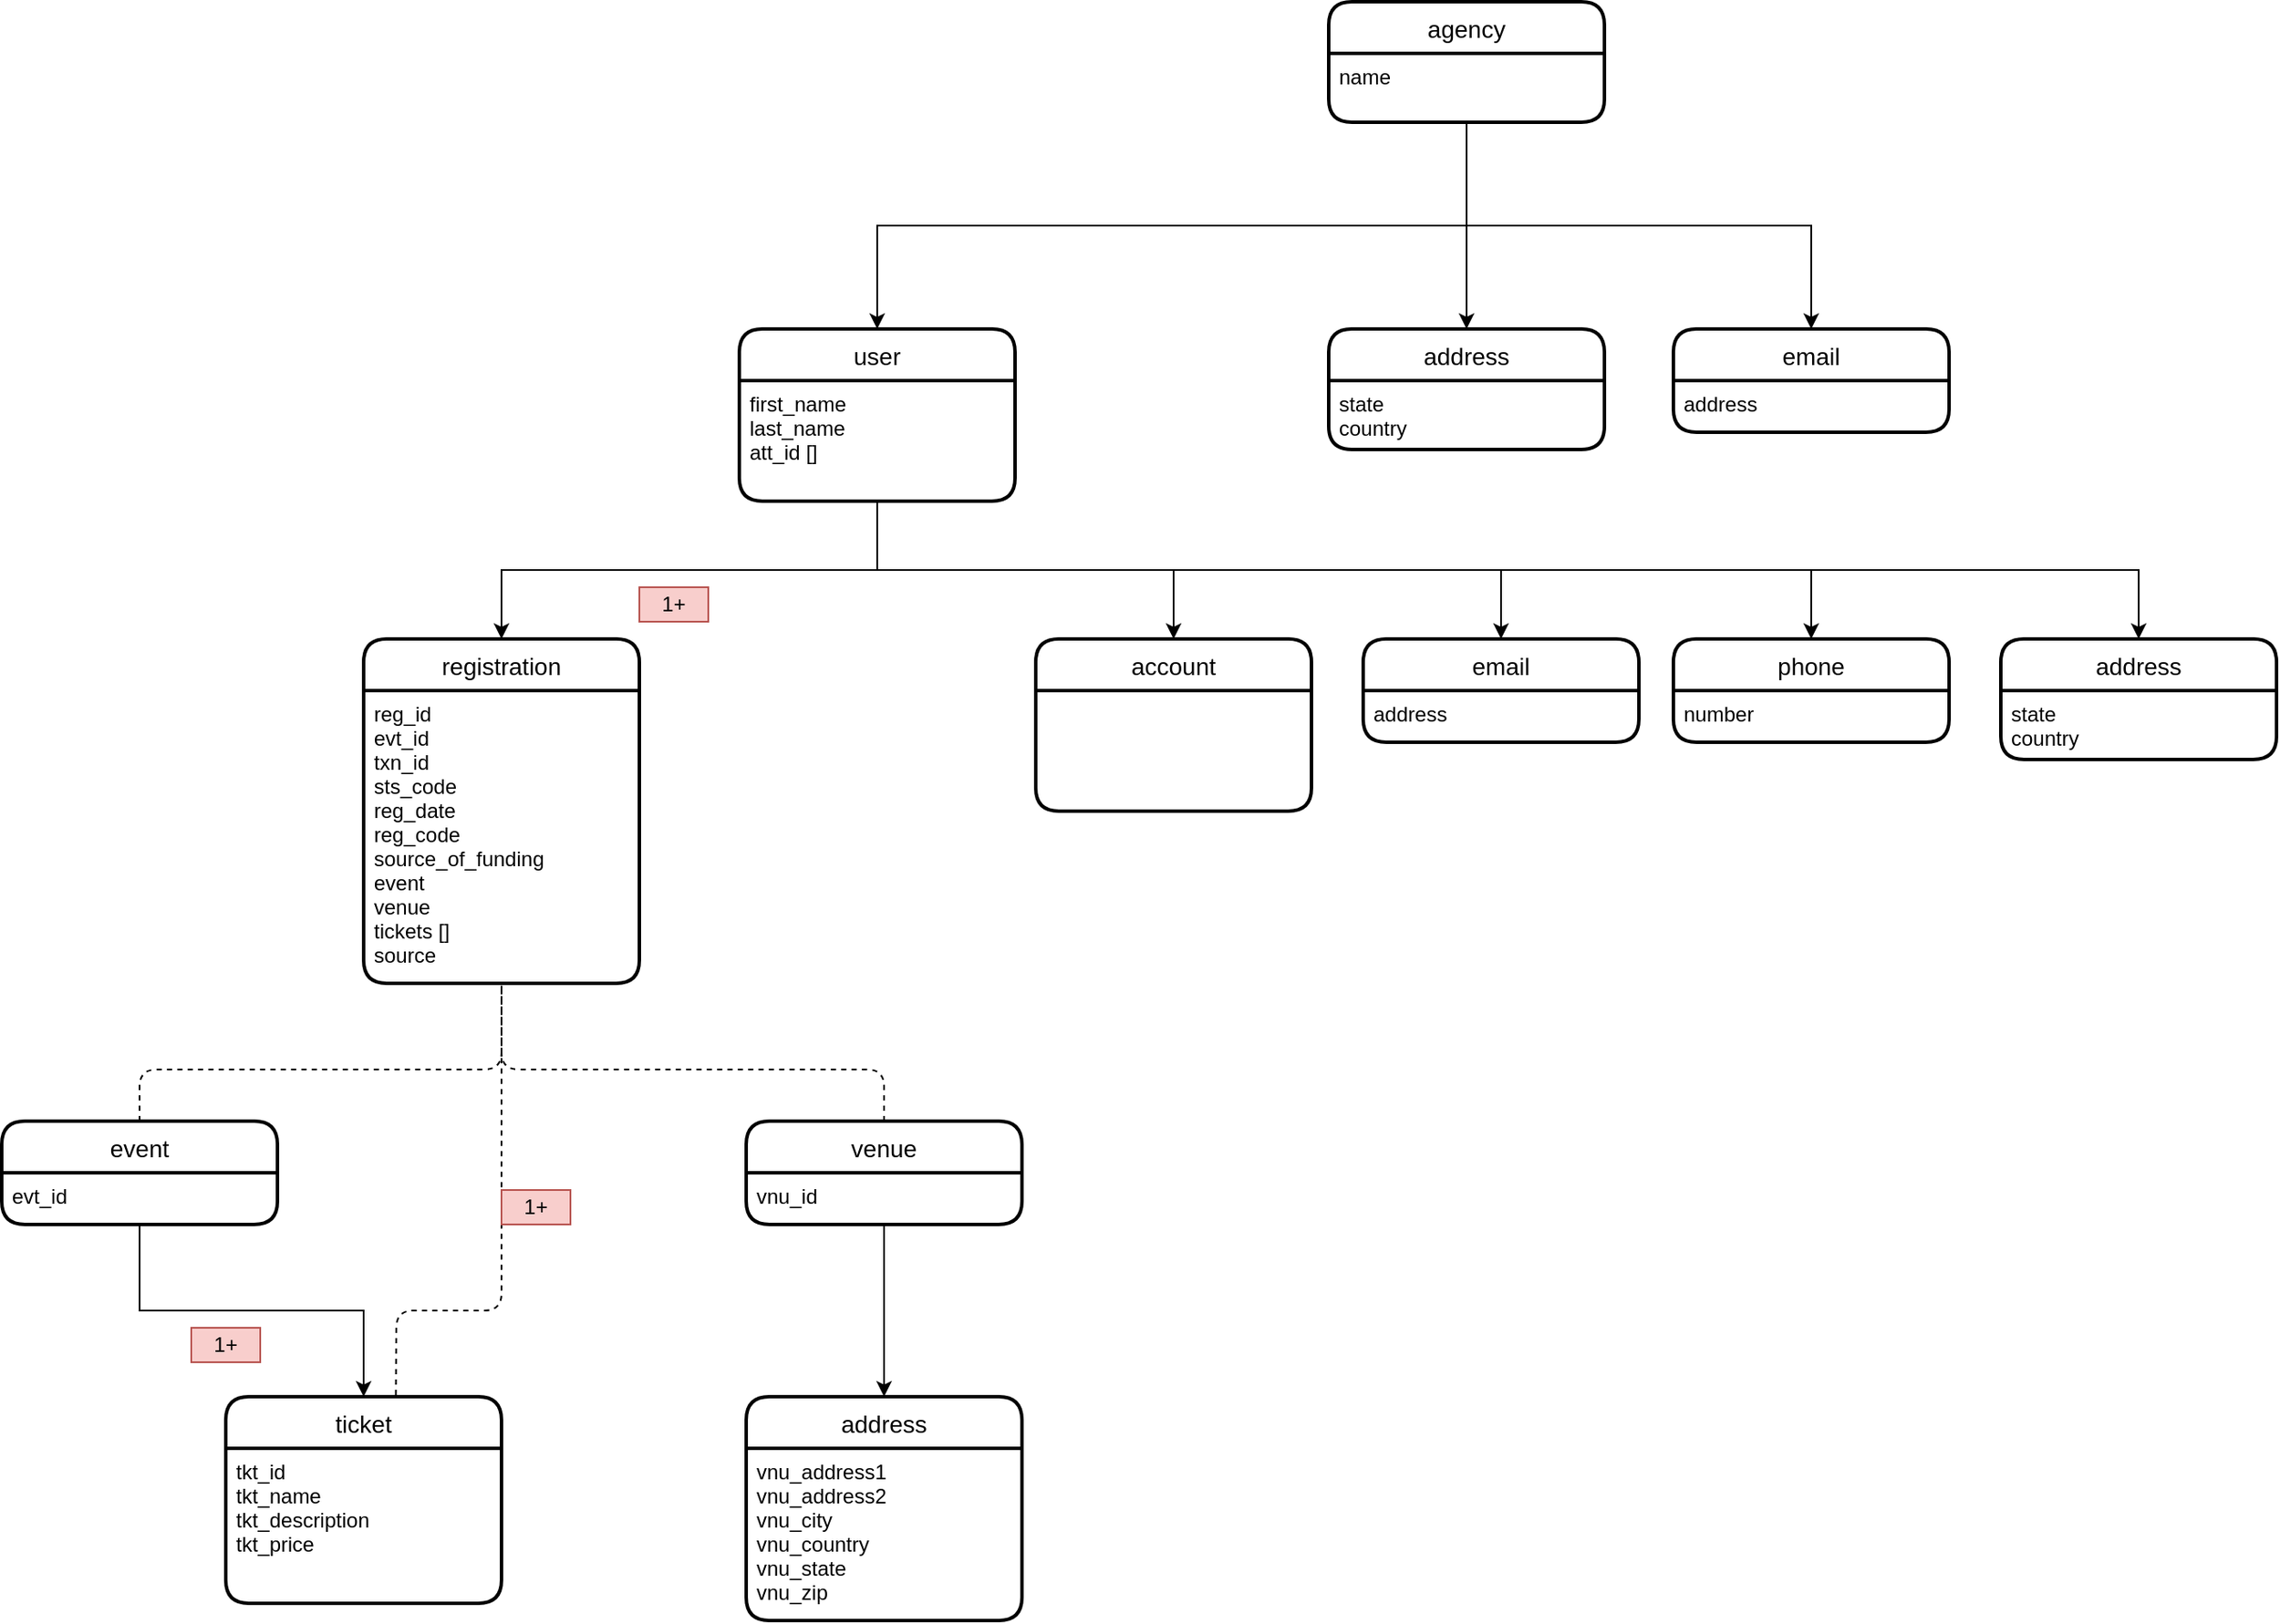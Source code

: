<mxfile version="14.7.10" type="github">
  <diagram id="EvHXQJJqCrKLjhet5S01" name="registration-relationships">
    <mxGraphModel dx="2580" dy="3177" grid="1" gridSize="10" guides="1" tooltips="1" connect="1" arrows="1" fold="1" page="1" pageScale="1" pageWidth="850" pageHeight="1100" math="0" shadow="0">
      <root>
        <mxCell id="SMGeGTdycMmYEW14vPJl-0" />
        <mxCell id="SMGeGTdycMmYEW14vPJl-1" parent="SMGeGTdycMmYEW14vPJl-0" />
        <mxCell id="SMGeGTdycMmYEW14vPJl-21" value="address" style="swimlane;childLayout=stackLayout;horizontal=1;startSize=30;horizontalStack=0;rounded=1;fontSize=14;fontStyle=0;strokeWidth=2;resizeParent=0;resizeLast=1;shadow=0;dashed=0;align=center;" parent="SMGeGTdycMmYEW14vPJl-1" vertex="1">
          <mxGeometry x="710" y="-960" width="160" height="70" as="geometry" />
        </mxCell>
        <mxCell id="SMGeGTdycMmYEW14vPJl-22" value="state&#xa;country" style="align=left;strokeColor=none;fillColor=none;spacingLeft=4;fontSize=12;verticalAlign=top;resizable=0;rotatable=0;part=1;" parent="SMGeGTdycMmYEW14vPJl-21" vertex="1">
          <mxGeometry y="30" width="160" height="40" as="geometry" />
        </mxCell>
        <mxCell id="SMGeGTdycMmYEW14vPJl-35" value="ticket" style="swimlane;childLayout=stackLayout;horizontal=1;startSize=30;horizontalStack=0;rounded=1;fontSize=14;fontStyle=0;strokeWidth=2;resizeParent=0;resizeLast=1;shadow=0;dashed=0;align=center;" parent="SMGeGTdycMmYEW14vPJl-1" vertex="1">
          <mxGeometry x="-320" y="-520" width="160" height="120" as="geometry" />
        </mxCell>
        <mxCell id="SMGeGTdycMmYEW14vPJl-36" value="tkt_id&#xa;tkt_name&#xa;tkt_description&#xa;tkt_price" style="align=left;strokeColor=none;fillColor=none;spacingLeft=4;fontSize=12;verticalAlign=top;resizable=0;rotatable=0;part=1;" parent="SMGeGTdycMmYEW14vPJl-35" vertex="1">
          <mxGeometry y="30" width="160" height="90" as="geometry" />
        </mxCell>
        <mxCell id="bLG7PkWCVonhuWkVDUr7-0" value="agency" style="swimlane;childLayout=stackLayout;horizontal=1;startSize=30;horizontalStack=0;rounded=1;fontSize=14;fontStyle=0;strokeWidth=2;resizeParent=0;resizeLast=1;shadow=0;dashed=0;align=center;" vertex="1" parent="SMGeGTdycMmYEW14vPJl-1">
          <mxGeometry x="320" y="-1330" width="160" height="70" as="geometry" />
        </mxCell>
        <mxCell id="bLG7PkWCVonhuWkVDUr7-1" value="name" style="align=left;strokeColor=none;fillColor=none;spacingLeft=4;fontSize=12;verticalAlign=top;resizable=0;rotatable=0;part=1;" vertex="1" parent="bLG7PkWCVonhuWkVDUr7-0">
          <mxGeometry y="30" width="160" height="40" as="geometry" />
        </mxCell>
        <mxCell id="bLG7PkWCVonhuWkVDUr7-2" value="email" style="swimlane;childLayout=stackLayout;horizontal=1;startSize=30;horizontalStack=0;rounded=1;fontSize=14;fontStyle=0;strokeWidth=2;resizeParent=0;resizeLast=1;shadow=0;dashed=0;align=center;" vertex="1" parent="SMGeGTdycMmYEW14vPJl-1">
          <mxGeometry x="520" y="-1140" width="160" height="60" as="geometry" />
        </mxCell>
        <mxCell id="bLG7PkWCVonhuWkVDUr7-3" value="address" style="align=left;strokeColor=none;fillColor=none;spacingLeft=4;fontSize=12;verticalAlign=top;resizable=0;rotatable=0;part=1;" vertex="1" parent="bLG7PkWCVonhuWkVDUr7-2">
          <mxGeometry y="30" width="160" height="30" as="geometry" />
        </mxCell>
        <mxCell id="bLG7PkWCVonhuWkVDUr7-7" value="address" style="swimlane;childLayout=stackLayout;horizontal=1;startSize=30;horizontalStack=0;rounded=1;fontSize=14;fontStyle=0;strokeWidth=2;resizeParent=0;resizeLast=1;shadow=0;dashed=0;align=center;" vertex="1" parent="SMGeGTdycMmYEW14vPJl-1">
          <mxGeometry x="320" y="-1140" width="160" height="70" as="geometry" />
        </mxCell>
        <mxCell id="bLG7PkWCVonhuWkVDUr7-8" value="state&#xa;country" style="align=left;strokeColor=none;fillColor=none;spacingLeft=4;fontSize=12;verticalAlign=top;resizable=0;rotatable=0;part=1;" vertex="1" parent="bLG7PkWCVonhuWkVDUr7-7">
          <mxGeometry y="30" width="160" height="40" as="geometry" />
        </mxCell>
        <mxCell id="bLG7PkWCVonhuWkVDUr7-9" style="edgeStyle=orthogonalEdgeStyle;rounded=0;orthogonalLoop=1;jettySize=auto;html=1;exitX=0.5;exitY=1;exitDx=0;exitDy=0;" edge="1" parent="SMGeGTdycMmYEW14vPJl-1" source="bLG7PkWCVonhuWkVDUr7-1" target="bLG7PkWCVonhuWkVDUr7-7">
          <mxGeometry relative="1" as="geometry" />
        </mxCell>
        <mxCell id="bLG7PkWCVonhuWkVDUr7-10" style="edgeStyle=orthogonalEdgeStyle;rounded=0;orthogonalLoop=1;jettySize=auto;html=1;exitX=0.5;exitY=1;exitDx=0;exitDy=0;" edge="1" parent="SMGeGTdycMmYEW14vPJl-1" source="bLG7PkWCVonhuWkVDUr7-1" target="bLG7PkWCVonhuWkVDUr7-2">
          <mxGeometry relative="1" as="geometry" />
        </mxCell>
        <mxCell id="bLG7PkWCVonhuWkVDUr7-11" value="user" style="swimlane;childLayout=stackLayout;horizontal=1;startSize=30;horizontalStack=0;rounded=1;fontSize=14;fontStyle=0;strokeWidth=2;resizeParent=0;resizeLast=1;shadow=0;dashed=0;align=center;" vertex="1" parent="SMGeGTdycMmYEW14vPJl-1">
          <mxGeometry x="-22" y="-1140" width="160" height="100" as="geometry" />
        </mxCell>
        <mxCell id="bLG7PkWCVonhuWkVDUr7-12" value="first_name&#xa;last_name&#xa;att_id []" style="align=left;strokeColor=none;fillColor=none;spacingLeft=4;fontSize=12;verticalAlign=top;resizable=0;rotatable=0;part=1;" vertex="1" parent="bLG7PkWCVonhuWkVDUr7-11">
          <mxGeometry y="30" width="160" height="70" as="geometry" />
        </mxCell>
        <mxCell id="bLG7PkWCVonhuWkVDUr7-13" style="edgeStyle=orthogonalEdgeStyle;rounded=0;orthogonalLoop=1;jettySize=auto;html=1;exitX=0.5;exitY=1;exitDx=0;exitDy=0;entryX=0.5;entryY=0;entryDx=0;entryDy=0;" edge="1" parent="SMGeGTdycMmYEW14vPJl-1" source="bLG7PkWCVonhuWkVDUr7-1" target="bLG7PkWCVonhuWkVDUr7-11">
          <mxGeometry relative="1" as="geometry" />
        </mxCell>
        <mxCell id="bLG7PkWCVonhuWkVDUr7-14" value="account" style="swimlane;childLayout=stackLayout;horizontal=1;startSize=30;horizontalStack=0;rounded=1;fontSize=14;fontStyle=0;strokeWidth=2;resizeParent=0;resizeLast=1;shadow=0;dashed=0;align=center;" vertex="1" parent="SMGeGTdycMmYEW14vPJl-1">
          <mxGeometry x="150" y="-960" width="160" height="100" as="geometry" />
        </mxCell>
        <mxCell id="bLG7PkWCVonhuWkVDUr7-15" style="edgeStyle=orthogonalEdgeStyle;rounded=0;orthogonalLoop=1;jettySize=auto;html=1;exitX=0.5;exitY=1;exitDx=0;exitDy=0;" edge="1" parent="SMGeGTdycMmYEW14vPJl-1" source="bLG7PkWCVonhuWkVDUr7-12" target="bLG7PkWCVonhuWkVDUr7-14">
          <mxGeometry relative="1" as="geometry" />
        </mxCell>
        <mxCell id="bLG7PkWCVonhuWkVDUr7-16" value="email" style="swimlane;childLayout=stackLayout;horizontal=1;startSize=30;horizontalStack=0;rounded=1;fontSize=14;fontStyle=0;strokeWidth=2;resizeParent=0;resizeLast=1;shadow=0;dashed=0;align=center;" vertex="1" parent="SMGeGTdycMmYEW14vPJl-1">
          <mxGeometry x="340" y="-960" width="160" height="60" as="geometry" />
        </mxCell>
        <mxCell id="bLG7PkWCVonhuWkVDUr7-17" value="address" style="align=left;strokeColor=none;fillColor=none;spacingLeft=4;fontSize=12;verticalAlign=top;resizable=0;rotatable=0;part=1;" vertex="1" parent="bLG7PkWCVonhuWkVDUr7-16">
          <mxGeometry y="30" width="160" height="30" as="geometry" />
        </mxCell>
        <mxCell id="bLG7PkWCVonhuWkVDUr7-18" style="edgeStyle=orthogonalEdgeStyle;rounded=0;orthogonalLoop=1;jettySize=auto;html=1;exitX=0.5;exitY=1;exitDx=0;exitDy=0;entryX=0.5;entryY=0;entryDx=0;entryDy=0;" edge="1" parent="SMGeGTdycMmYEW14vPJl-1" source="bLG7PkWCVonhuWkVDUr7-12" target="bLG7PkWCVonhuWkVDUr7-16">
          <mxGeometry relative="1" as="geometry" />
        </mxCell>
        <mxCell id="bLG7PkWCVonhuWkVDUr7-19" value="phone" style="swimlane;childLayout=stackLayout;horizontal=1;startSize=30;horizontalStack=0;rounded=1;fontSize=14;fontStyle=0;strokeWidth=2;resizeParent=0;resizeLast=1;shadow=0;dashed=0;align=center;" vertex="1" parent="SMGeGTdycMmYEW14vPJl-1">
          <mxGeometry x="520" y="-960" width="160" height="60" as="geometry" />
        </mxCell>
        <mxCell id="bLG7PkWCVonhuWkVDUr7-20" value="number" style="align=left;strokeColor=none;fillColor=none;spacingLeft=4;fontSize=12;verticalAlign=top;resizable=0;rotatable=0;part=1;" vertex="1" parent="bLG7PkWCVonhuWkVDUr7-19">
          <mxGeometry y="30" width="160" height="30" as="geometry" />
        </mxCell>
        <mxCell id="bLG7PkWCVonhuWkVDUr7-21" style="edgeStyle=orthogonalEdgeStyle;rounded=0;orthogonalLoop=1;jettySize=auto;html=1;exitX=0.5;exitY=1;exitDx=0;exitDy=0;entryX=0.5;entryY=0;entryDx=0;entryDy=0;" edge="1" parent="SMGeGTdycMmYEW14vPJl-1" source="bLG7PkWCVonhuWkVDUr7-12" target="bLG7PkWCVonhuWkVDUr7-19">
          <mxGeometry relative="1" as="geometry" />
        </mxCell>
        <mxCell id="bLG7PkWCVonhuWkVDUr7-22" value="registration" style="swimlane;childLayout=stackLayout;horizontal=1;startSize=30;horizontalStack=0;rounded=1;fontSize=14;fontStyle=0;strokeWidth=2;resizeParent=0;resizeLast=1;shadow=0;dashed=0;align=center;" vertex="1" parent="SMGeGTdycMmYEW14vPJl-1">
          <mxGeometry x="-240" y="-960" width="160" height="200" as="geometry" />
        </mxCell>
        <mxCell id="bLG7PkWCVonhuWkVDUr7-23" value="reg_id&#xa;evt_id&#xa;txn_id&#xa;sts_code&#xa;reg_date&#xa;reg_code&#xa;source_of_funding&#xa;event&#xa;venue&#xa;tickets []&#xa;source" style="align=left;strokeColor=none;fillColor=none;spacingLeft=4;fontSize=12;verticalAlign=top;resizable=0;rotatable=0;part=1;" vertex="1" parent="bLG7PkWCVonhuWkVDUr7-22">
          <mxGeometry y="30" width="160" height="170" as="geometry" />
        </mxCell>
        <mxCell id="bLG7PkWCVonhuWkVDUr7-24" style="edgeStyle=orthogonalEdgeStyle;rounded=0;orthogonalLoop=1;jettySize=auto;html=1;exitX=0.5;exitY=1;exitDx=0;exitDy=0;" edge="1" parent="SMGeGTdycMmYEW14vPJl-1" source="bLG7PkWCVonhuWkVDUr7-12" target="bLG7PkWCVonhuWkVDUr7-22">
          <mxGeometry relative="1" as="geometry" />
        </mxCell>
        <mxCell id="bLG7PkWCVonhuWkVDUr7-25" value="venue" style="swimlane;childLayout=stackLayout;horizontal=1;startSize=30;horizontalStack=0;rounded=1;fontSize=14;fontStyle=0;strokeWidth=2;resizeParent=0;resizeLast=1;shadow=0;dashed=0;align=center;" vertex="1" parent="SMGeGTdycMmYEW14vPJl-1">
          <mxGeometry x="-18" y="-680" width="160" height="60" as="geometry" />
        </mxCell>
        <mxCell id="bLG7PkWCVonhuWkVDUr7-26" value="vnu_id" style="align=left;strokeColor=none;fillColor=none;spacingLeft=4;fontSize=12;verticalAlign=top;resizable=0;rotatable=0;part=1;" vertex="1" parent="bLG7PkWCVonhuWkVDUr7-25">
          <mxGeometry y="30" width="160" height="30" as="geometry" />
        </mxCell>
        <mxCell id="bLG7PkWCVonhuWkVDUr7-28" value="event" style="swimlane;childLayout=stackLayout;horizontal=1;startSize=30;horizontalStack=0;rounded=1;fontSize=14;fontStyle=0;strokeWidth=2;resizeParent=0;resizeLast=1;shadow=0;dashed=0;align=center;" vertex="1" parent="SMGeGTdycMmYEW14vPJl-1">
          <mxGeometry x="-450" y="-680" width="160" height="60" as="geometry" />
        </mxCell>
        <mxCell id="bLG7PkWCVonhuWkVDUr7-29" value="evt_id" style="align=left;strokeColor=none;fillColor=none;spacingLeft=4;fontSize=12;verticalAlign=top;resizable=0;rotatable=0;part=1;" vertex="1" parent="bLG7PkWCVonhuWkVDUr7-28">
          <mxGeometry y="30" width="160" height="30" as="geometry" />
        </mxCell>
        <mxCell id="bLG7PkWCVonhuWkVDUr7-31" value="address" style="swimlane;childLayout=stackLayout;horizontal=1;startSize=30;horizontalStack=0;rounded=1;fontSize=14;fontStyle=0;strokeWidth=2;resizeParent=0;resizeLast=1;shadow=0;dashed=0;align=center;" vertex="1" parent="SMGeGTdycMmYEW14vPJl-1">
          <mxGeometry x="-18" y="-520" width="160" height="130" as="geometry" />
        </mxCell>
        <mxCell id="bLG7PkWCVonhuWkVDUr7-32" value="vnu_address1&#xa;vnu_address2&#xa;vnu_city&#xa;vnu_country&#xa;vnu_state&#xa;vnu_zip" style="align=left;strokeColor=none;fillColor=none;spacingLeft=4;fontSize=12;verticalAlign=top;resizable=0;rotatable=0;part=1;" vertex="1" parent="bLG7PkWCVonhuWkVDUr7-31">
          <mxGeometry y="30" width="160" height="100" as="geometry" />
        </mxCell>
        <mxCell id="bLG7PkWCVonhuWkVDUr7-34" style="edgeStyle=orthogonalEdgeStyle;rounded=0;orthogonalLoop=1;jettySize=auto;html=1;exitX=0.5;exitY=1;exitDx=0;exitDy=0;entryX=0.5;entryY=0;entryDx=0;entryDy=0;" edge="1" parent="SMGeGTdycMmYEW14vPJl-1" source="bLG7PkWCVonhuWkVDUr7-26" target="bLG7PkWCVonhuWkVDUr7-31">
          <mxGeometry relative="1" as="geometry" />
        </mxCell>
        <mxCell id="bLG7PkWCVonhuWkVDUr7-37" value="" style="endArrow=none;dashed=1;html=1;entryX=0.5;entryY=1;entryDx=0;entryDy=0;exitX=0.5;exitY=0;exitDx=0;exitDy=0;" edge="1" parent="SMGeGTdycMmYEW14vPJl-1" source="bLG7PkWCVonhuWkVDUr7-25" target="bLG7PkWCVonhuWkVDUr7-23">
          <mxGeometry width="50" height="50" relative="1" as="geometry">
            <mxPoint x="140" y="-780" as="sourcePoint" />
            <mxPoint x="190" y="-830" as="targetPoint" />
            <Array as="points">
              <mxPoint x="62" y="-710" />
              <mxPoint x="-160" y="-710" />
            </Array>
          </mxGeometry>
        </mxCell>
        <mxCell id="bLG7PkWCVonhuWkVDUr7-41" value="1+" style="text;html=1;strokeColor=#b85450;fillColor=#f8cecc;align=center;verticalAlign=middle;whiteSpace=wrap;rounded=0;" vertex="1" parent="SMGeGTdycMmYEW14vPJl-1">
          <mxGeometry x="-80" y="-990" width="40" height="20" as="geometry" />
        </mxCell>
        <mxCell id="bLG7PkWCVonhuWkVDUr7-42" style="edgeStyle=orthogonalEdgeStyle;rounded=0;orthogonalLoop=1;jettySize=auto;html=1;exitX=0.5;exitY=1;exitDx=0;exitDy=0;" edge="1" parent="SMGeGTdycMmYEW14vPJl-1" source="bLG7PkWCVonhuWkVDUr7-12" target="SMGeGTdycMmYEW14vPJl-21">
          <mxGeometry relative="1" as="geometry" />
        </mxCell>
        <mxCell id="bLG7PkWCVonhuWkVDUr7-44" value="" style="endArrow=none;dashed=1;html=1;exitX=0.5;exitY=0;exitDx=0;exitDy=0;entryX=0.5;entryY=1;entryDx=0;entryDy=0;" edge="1" parent="SMGeGTdycMmYEW14vPJl-1" source="bLG7PkWCVonhuWkVDUr7-28" target="bLG7PkWCVonhuWkVDUr7-23">
          <mxGeometry width="50" height="50" relative="1" as="geometry">
            <mxPoint x="170" y="-740" as="sourcePoint" />
            <mxPoint x="220" y="-790" as="targetPoint" />
            <Array as="points">
              <mxPoint x="-370" y="-710" />
              <mxPoint x="-160" y="-710" />
            </Array>
          </mxGeometry>
        </mxCell>
        <mxCell id="bLG7PkWCVonhuWkVDUr7-46" style="edgeStyle=orthogonalEdgeStyle;rounded=0;orthogonalLoop=1;jettySize=auto;html=1;exitX=0.5;exitY=1;exitDx=0;exitDy=0;entryX=0.5;entryY=0;entryDx=0;entryDy=0;" edge="1" parent="SMGeGTdycMmYEW14vPJl-1" source="bLG7PkWCVonhuWkVDUr7-29" target="SMGeGTdycMmYEW14vPJl-35">
          <mxGeometry relative="1" as="geometry" />
        </mxCell>
        <mxCell id="bLG7PkWCVonhuWkVDUr7-48" value="1+" style="text;html=1;strokeColor=#b85450;fillColor=#f8cecc;align=center;verticalAlign=middle;whiteSpace=wrap;rounded=0;" vertex="1" parent="SMGeGTdycMmYEW14vPJl-1">
          <mxGeometry x="-340" y="-560" width="40" height="20" as="geometry" />
        </mxCell>
        <mxCell id="bLG7PkWCVonhuWkVDUr7-49" value="" style="endArrow=none;dashed=1;html=1;exitX=0.617;exitY=-0.008;exitDx=0;exitDy=0;entryX=0.5;entryY=1;entryDx=0;entryDy=0;exitPerimeter=0;" edge="1" parent="SMGeGTdycMmYEW14vPJl-1" source="SMGeGTdycMmYEW14vPJl-35" target="bLG7PkWCVonhuWkVDUr7-23">
          <mxGeometry width="50" height="50" relative="1" as="geometry">
            <mxPoint x="170" y="-650" as="sourcePoint" />
            <mxPoint x="220" y="-700" as="targetPoint" />
            <Array as="points">
              <mxPoint x="-221" y="-570" />
              <mxPoint x="-160" y="-570" />
            </Array>
          </mxGeometry>
        </mxCell>
        <mxCell id="bLG7PkWCVonhuWkVDUr7-50" value="1+" style="text;html=1;strokeColor=#b85450;fillColor=#f8cecc;align=center;verticalAlign=middle;whiteSpace=wrap;rounded=0;" vertex="1" parent="SMGeGTdycMmYEW14vPJl-1">
          <mxGeometry x="-160" y="-640" width="40" height="20" as="geometry" />
        </mxCell>
      </root>
    </mxGraphModel>
  </diagram>
</mxfile>
